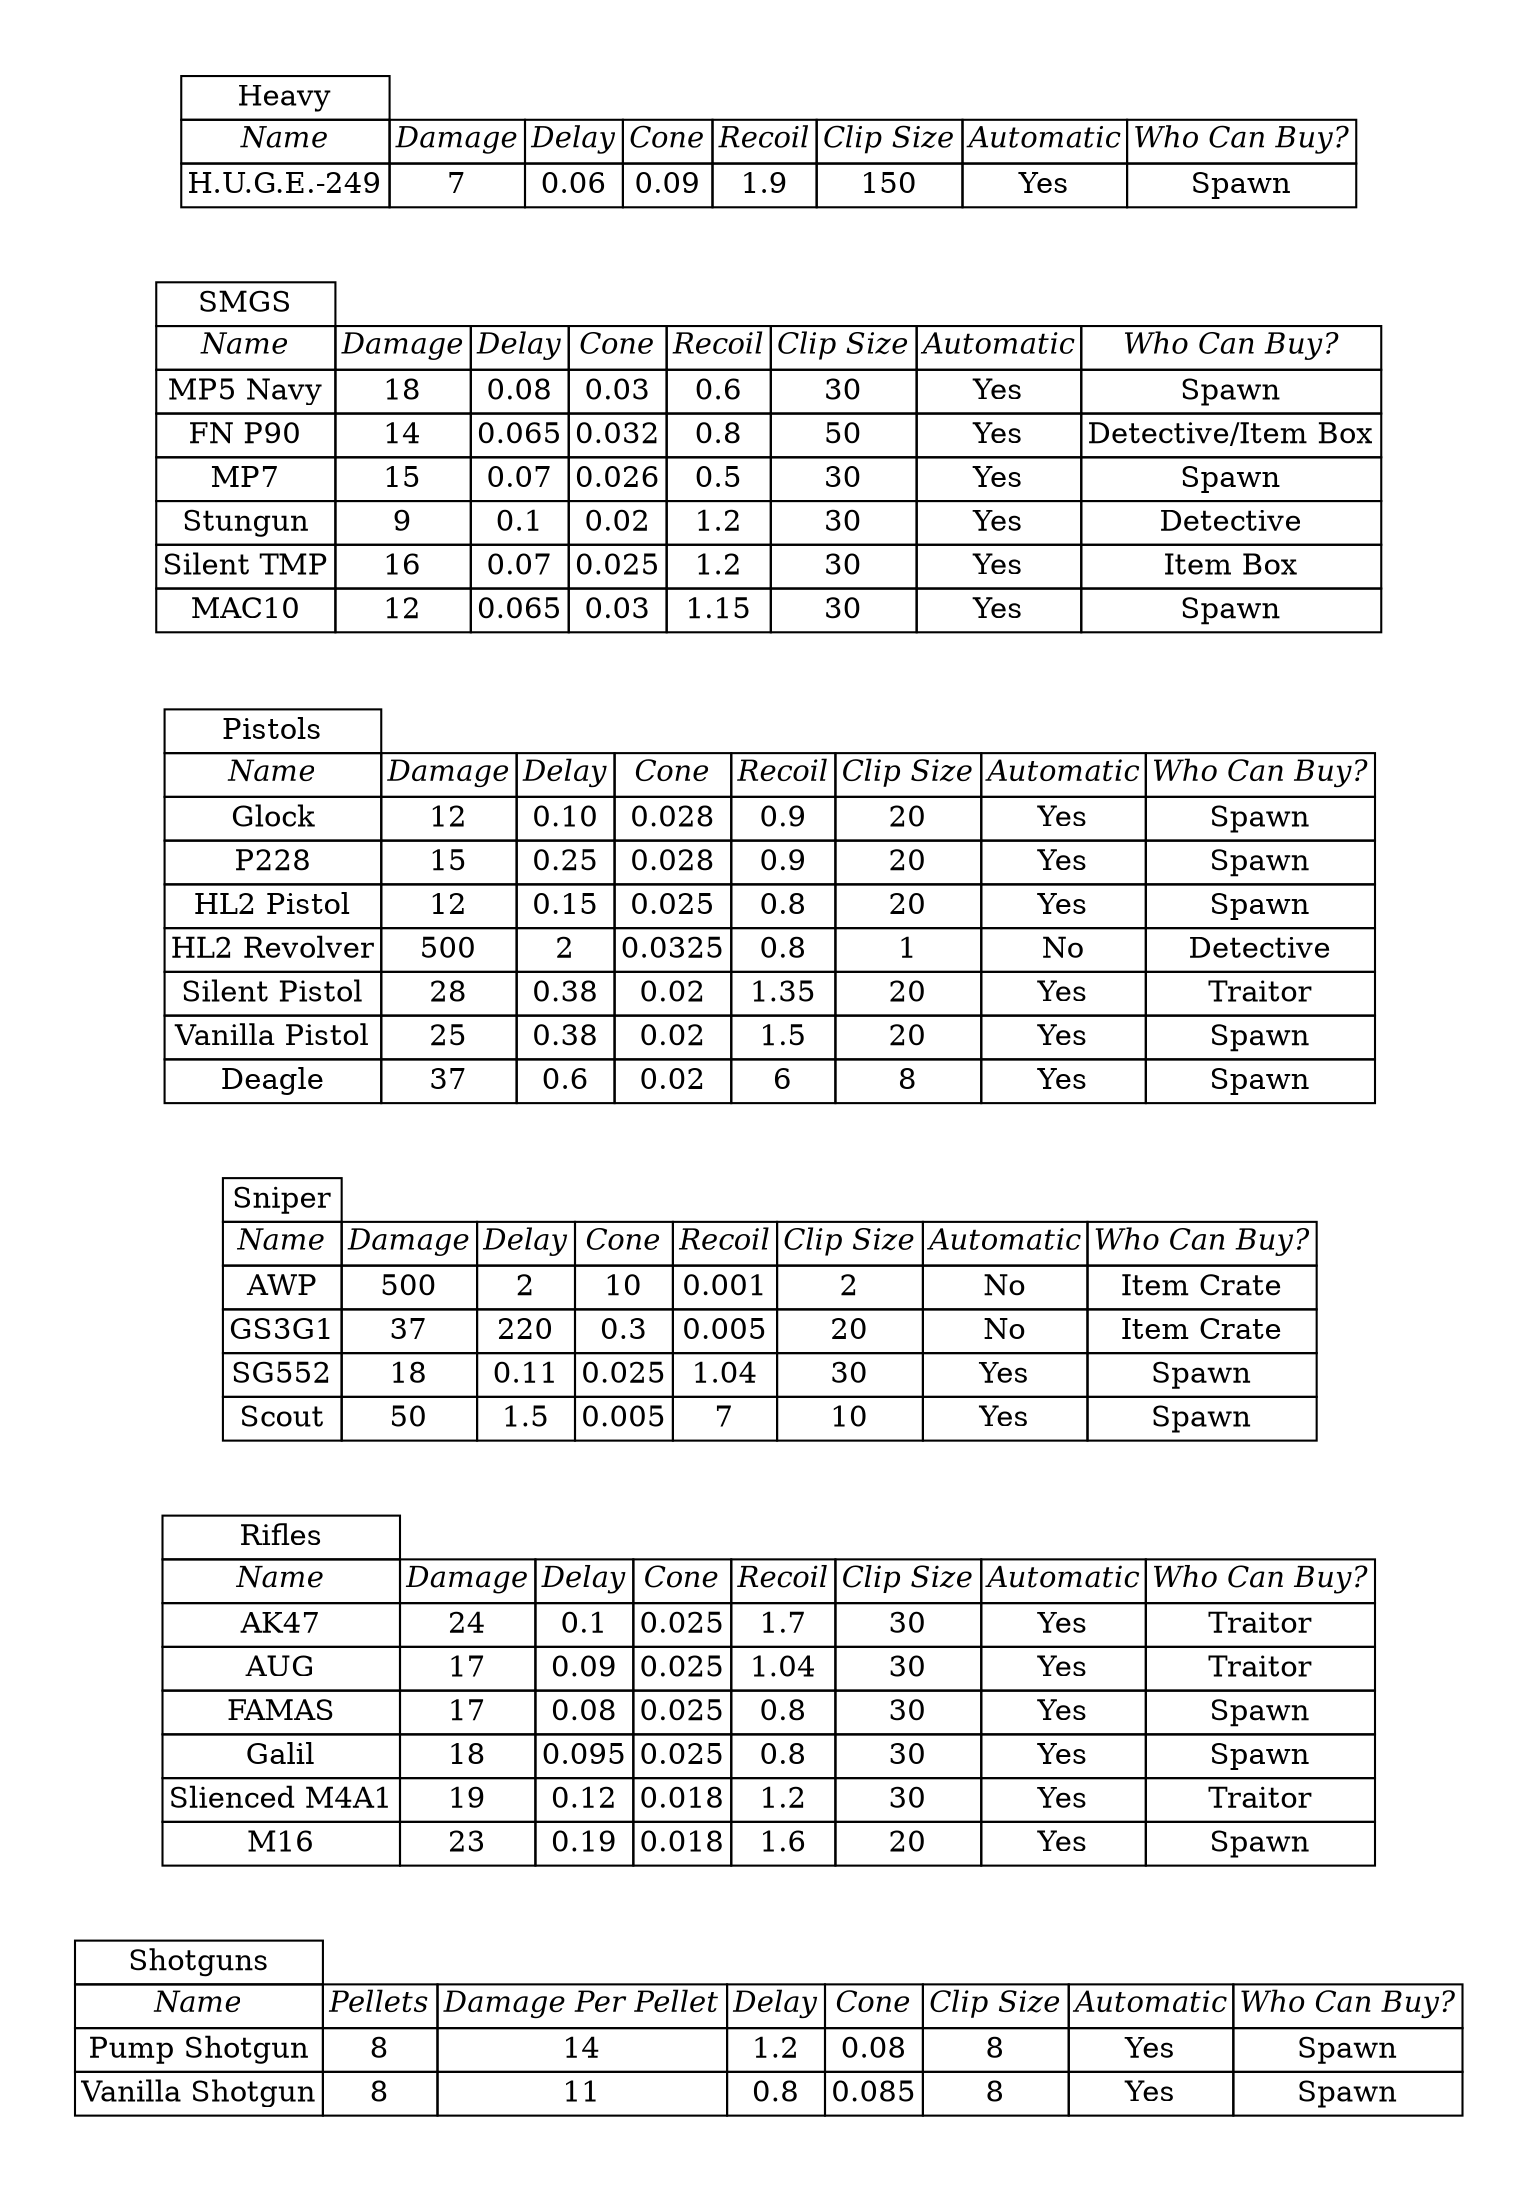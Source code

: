 digraph {
    graph [pad="0.5", nodesep="0.5", ranksep="2"];
    node [shape=plain]
    rankdir=LR;


ShotGuns [label=<
<table border="0" cellborder="1" cellspacing="0">
  <tr>  <td>Shotguns</td> </tr>
  <tr>
    <td><i>Name</i></td>
    <td><i>Pellets</i></td>
    <td><i>Damage Per Pellet</i></td>
    <td><i>Delay</i></td>
    <td><i>Cone</i></td>
    <td><i>Clip Size</i></td>
    <td><i>Automatic</i></td>
    <td><i>Who Can Buy?</i></td>
  </tr>
  <tr>
    <td>Pump Shotgun</td>
    <td>8</td>
    <td>14</td>
    <td>1.2</td>
    <td>0.08</td>
    <td>8</td>
    <td>Yes</td> 
    <td>Spawn</td>
  </tr>
  <tr>
    <td>Vanilla Shotgun</td> //Name
    <td>8</td>  //Pellets
    <td>11</td> //Damage per pellet
    <td>0.8</td> //Delay
    <td>0.085</td> //Cone
    <td>8</td> //Clip Size
    <td>Yes</td> //Automatic
    <td>Spawn</td> //Who can buy
  </tr>
</table>>];

Rifles [label=<
<table border="0" cellborder="1" cellspacing="0">
  <tr>  <td>Rifles</td> </tr>
  <tr>
    <td><i>Name</i></td>
    <td><i>Damage</i></td>
    <td><i>Delay</i></td>
    <td><i>Cone</i></td>
    <td><i>Recoil</i></td>
    <td><i>Clip Size</i></td>
    <td><i>Automatic</i></td>
    <td><i>Who Can Buy?</i></td>
  </tr>
  <tr>  
    <td>AK47</td> 
    <td>24</td> 
    <td>0.1</td> 
    <td>0.025</td> 
    <td>1.7</td>
    <td>30</td> 
    <td>Yes</td> 
    <td>Traitor</td>  
  </tr>
  <tr>  
    <td>AUG</td> 
    <td>17</td> 
    <td>0.09</td> 
    <td>0.025</td> 
    <td>1.04</td>
    <td>30</td> 
    <td>Yes</td> 
    <td>Traitor</td>  
  </tr>
  <tr>  
    <td>FAMAS</td> 
    <td>17</td> 
    <td>0.08</td> 
    <td>0.025</td> 
    <td>0.8</td>
    <td>30</td> 
    <td>Yes</td> 
    <td>Spawn</td>  
  </tr>
  <tr>  
    <td>Galil</td> 
    <td>18</td> 
    <td>0.095</td> 
    <td>0.025</td> 
    <td>0.8</td>
    <td>30</td> 
    <td>Yes</td> 
    <td>Spawn</td>  
  </tr>
  <tr>  
    <td>Slienced M4A1</td> //Name
    <td>19</td> //Damage
    <td>0.12</td> //Delay
    <td>0.018</td> //Cone
    <td>1.2</td> //Recoil
    <td>30</td> //Clip Size
    <td>Yes</td> //Automatic
    <td>Traitor</td>  //Who Can Buy
  </tr>
  <tr>  
    <td>M16</td> //Name
    <td>23</td> //Damage
    <td>0.19</td> //Delay
    <td>0.018</td> //Cone
    <td>1.6</td> //Recoil
    <td>20</td> //Clip Size
    <td>Yes</td> //Automatic
    <td>Spawn</td>  //Who Can Buy
  </tr>
</table>>];

SniperRifles [label=<
<table border="0" cellborder="1" cellspacing="0">
  <tr>  <td>Sniper</td> </tr>
  <tr>
    <td><i>Name</i></td>
    <td><i>Damage</i></td>
    <td><i>Delay</i></td>
    <td><i>Cone</i></td>
    <td><i>Recoil</i></td>
    <td><i>Clip Size</i></td>
    <td><i>Automatic</i></td>
    <td><i>Who Can Buy?</i></td>
  </tr>
  <tr>  
    <td>AWP</td> 
    <td>500</td> 
    <td>2</td> 
    <td>10</td>
    <td>0.001</td> 
    <td>2</td> 
    <td>No</td> 
    <td>Item Crate</td>  
  </tr>
  <tr>  
    <td>GS3G1</td> 
    <td>37</td> 
    <td>220</td> 
    <td>0.3</td>
    <td>0.005</td> 
    <td>20</td> 
    <td>No</td> 
    <td>Item Crate</td>  
  </tr>
  <tr>  
    <td>SG552</td> //Name
    <td>18</td> //Damage
    <td>0.11</td> //Delay
    <td>0.025</td> //Cone
    <td>1.04</td> //Recoil
    <td>30</td> //Clip Size
    <td>Yes</td> //Automatic
    <td>Spawn</td>  //Who Can Buy
  </tr>
  <tr>  
    <td>Scout</td> //Name
    <td>50</td> //Damage
    <td>1.5</td> //Delay
    <td>0.005</td> //Cone
    <td>7</td> //Recoil
    <td>10</td> //Clip Size
    <td>Yes</td> //Automatic
    <td>Spawn</td>  //Who Can Buy
  </tr>
</table>>];

Pistols [label=<
<table border="0" cellborder="1" cellspacing="0">
  <tr>  <td>Pistols</td> </tr>
  <tr>
    <td><i>Name</i></td>
    <td><i>Damage</i></td>
    <td><i>Delay</i></td>
    <td><i>Cone</i></td>
    <td><i>Recoil</i></td>
    <td><i>Clip Size</i></td>
    <td><i>Automatic</i></td>
    <td><i>Who Can Buy?</i></td>
  </tr>
  <tr>  
    <td>Glock</td> //Name
    <td>12</td> //Damage
    <td>0.10</td> //Delay
    <td>0.028</td> //Cone
    <td>0.9</td> //Recoil
    <td>20</td> //Clip Size
    <td>Yes</td> //Automatic
    <td>Spawn</td>  //Who can buy
  </tr>
  <tr>  
    <td>P228</td> //Name
    <td>15</td> //Damage
    <td>0.25</td> //Delay
    <td>0.028</td> //Cone
    <td>0.9</td> //Recoil
    <td>20</td> //Clip Size
    <td>Yes</td> //Automatic
    <td>Spawn</td>  //Who can buy
  </tr>
  <tr>  
    <td>HL2 Pistol</td> //Name
    <td>12</td> //Damage
    <td>0.15</td> //Delay
    <td>0.025</td> //Cone
    <td>0.8</td> //Recoil
    <td>20</td> //Clip Size
    <td>Yes</td> //Automatic
    <td>Spawn</td>  //Who can buy
  </tr>
  <tr>  
    <td>HL2 Revolver</td> //Name
    <td>500</td> //Damage
    <td>2</td> //Delay
    <td>0.0325</td> //Cone
    <td>0.8</td> //Recoil
    <td>1</td> //Clip Size
    <td>No</td> //Automatic
    <td>Detective</td>  //Who can buy
  </tr>
  <tr>  
    <td>Silent Pistol</td> //Name
    <td>28</td> //Damage
    <td>0.38</td> //Delay
    <td>0.02</td> //Cone
    <td>1.35</td> //Recoil
    <td>20</td> //Clip Size
    <td>Yes</td> //Automatic
    <td>Traitor</td>  //Who can buy
  </tr>
  <tr>  
    <td>Vanilla Pistol</td> //Name
    <td>25</td> //Damage
    <td>0.38</td> //Delay
    <td>0.02</td> //Cone
    <td>1.5</td> //Recoil
    <td>20</td> //Clip Size
    <td>Yes</td> //Automatic
    <td>Spawn</td>  //Who can buy
  </tr>
  <tr>  
    <td>Deagle</td> //Name
    <td>37</td> //Damage
    <td>0.6</td> //Delay
    <td>0.02</td> //Cone
    <td>6</td> //Recoil
    <td>8</td> //Clip Size
    <td>Yes</td> //Automatic
    <td>Spawn</td>  //Who can buy
  </tr>
</table>>];

SMGS [label=<
<table border="0" cellborder="1" cellspacing="0">
  <tr>  <td>SMGS</td> </tr>
  <tr>
    <td><i>Name</i></td>
    <td><i>Damage</i></td>
    <td><i>Delay</i></td>
    <td><i>Cone</i></td>
    <td><i>Recoil</i></td>
    <td><i>Clip Size</i></td>
    <td><i>Automatic</i></td>
    <td><i>Who Can Buy?</i></td>
  </tr>
  <tr>  
    <td>MP5 Navy</td> //Name
    <td>18</td> //Damage
    <td>0.08</td> //Delay
    <td>0.03</td> //Cone
    <td>0.6</td> //Recoil
    <td>30</td> //Clip Size
    <td>Yes</td> //Automatic
    <td>Spawn</td>  //Who can buy
  </tr>
  <tr>  
    <td>FN P90</td> //Name
    <td>14</td> //Damage
    <td>0.065</td> //Delay
    <td>0.032</td> //Cone
    <td>0.8</td> //Recoil
    <td>50</td> //Clip Size
    <td>Yes</td> //Automatic
    <td>Detective/Item Box</td>  //Who can buy
  </tr>
  <tr>  
    <td>MP7</td> //Name
    <td>15</td> //Damage
    <td>0.07</td> //Delay
    <td>0.026</td> //Cone
    <td>0.5</td> //Recoil
    <td>30</td> //Clip Size
    <td>Yes</td> //Automatic
    <td>Spawn</td>  //Who can buy
  </tr>
  <tr>  
    <td>Stungun</td> //Name
    <td>9</td> //Damage
    <td>0.1</td> //Delay
    <td>0.02</td> //Cone
    <td>1.2</td> //Recoil
    <td>30</td> //Clip Size
    <td>Yes</td> //Automatic
    <td>Detective</td>  //Who can buy
  </tr>
  <tr>  
    <td>Silent TMP</td> //Name
    <td>16</td> //Damage
    <td>0.07</td> //Delay
    <td>0.025</td> //Cone
    <td>1.2</td> //Recoil
    <td>30</td> //Clip Size
    <td>Yes</td> //Automatic
    <td>Item Box</td>  //Who can buy
  </tr>
  <tr>  
    <td>MAC10</td> //Name
    <td>12</td> //Damage
    <td>0.065</td> //Delay
    <td>0.03</td> //Cone
    <td>1.15</td> //Recoil
    <td>30</td> //Clip Size
    <td>Yes</td> //Automatic
    <td>Spawn</td>  //Who can buy
  </tr>
</table>>];

Heavy [label=<
<table border="0" cellborder="1" cellspacing="0">
  <tr>  <td>Heavy</td> </tr>
  <tr>
    <td><i>Name</i></td>
    <td><i>Damage</i></td>
    <td><i>Delay</i></td>
    <td><i>Cone</i></td>
    <td><i>Recoil</i></td>
    <td><i>Clip Size</i></td>
    <td><i>Automatic</i></td>
    <td><i>Who Can Buy?</i></td>
  </tr>
  <tr>  
    <td>H.U.G.E.-249</td> //Name
    <td>7</td> //Damage
    <td>0.06</td> //Delay
    <td>0.09</td> //Cone
    <td>1.9</td> //Recoil
    <td>150</td> //Clip Size
    <td>Yes</td> //Automatic
    <td>Spawn</td>  //Who Can Buy
  </tr>
</table>>];

}